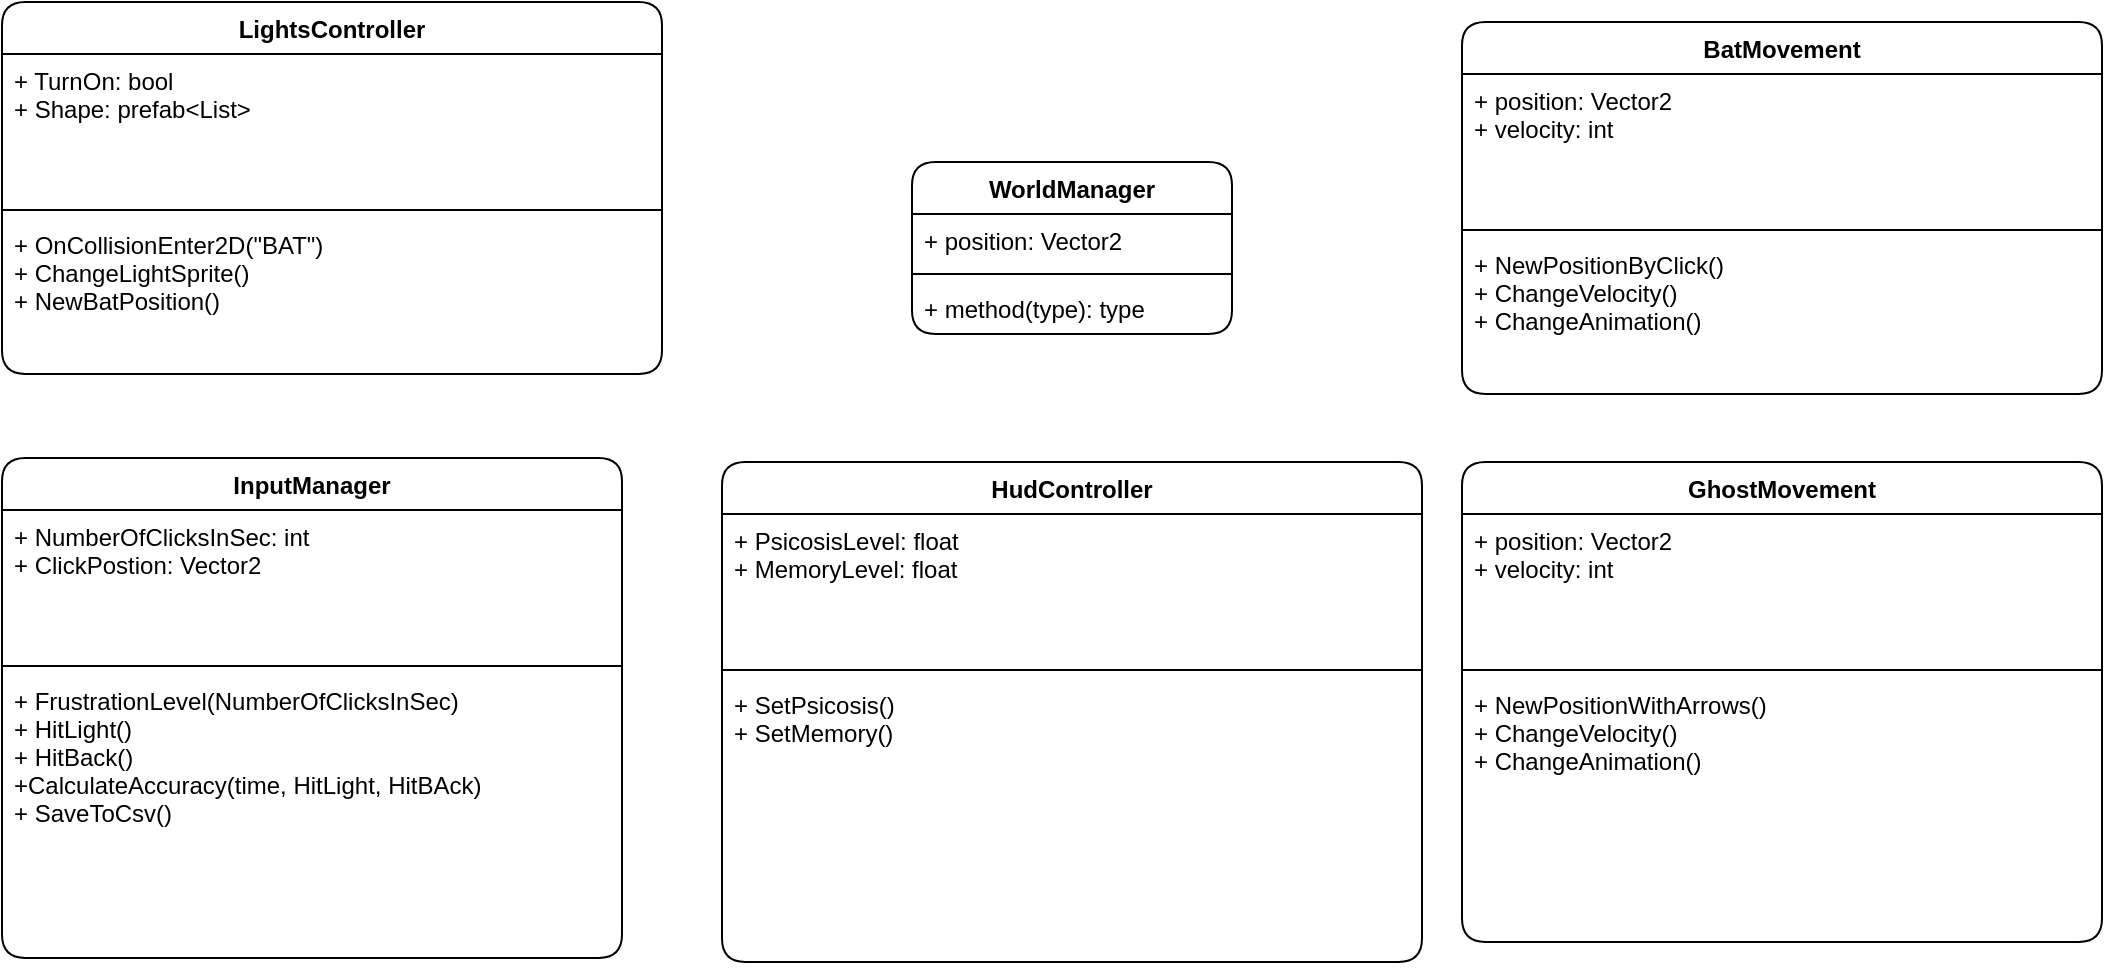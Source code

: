 <mxfile version="20.6.0" type="device"><diagram id="Pc3_68dpcBNaaPseCs8G" name="Página-1"><mxGraphModel dx="2105" dy="585" grid="1" gridSize="10" guides="1" tooltips="1" connect="1" arrows="1" fold="1" page="1" pageScale="1" pageWidth="827" pageHeight="1169" math="0" shadow="0"><root><mxCell id="0"/><mxCell id="1" parent="0"/><mxCell id="BgF1-2vEhSI1S7AkabpT-1" value="WorldManager" style="swimlane;fontStyle=1;align=center;verticalAlign=top;childLayout=stackLayout;horizontal=1;startSize=26;horizontalStack=0;resizeParent=1;resizeParentMax=0;resizeLast=0;collapsible=1;marginBottom=0;rounded=1;" vertex="1" parent="1"><mxGeometry x="275" y="140" width="160" height="86" as="geometry"/></mxCell><mxCell id="BgF1-2vEhSI1S7AkabpT-2" value="+ position: Vector2" style="text;align=left;verticalAlign=top;spacingLeft=4;spacingRight=4;overflow=hidden;rotatable=0;points=[[0,0.5],[1,0.5]];portConstraint=eastwest;rounded=1;" vertex="1" parent="BgF1-2vEhSI1S7AkabpT-1"><mxGeometry y="26" width="160" height="26" as="geometry"/></mxCell><mxCell id="BgF1-2vEhSI1S7AkabpT-3" value="" style="line;strokeWidth=1;align=left;verticalAlign=middle;spacingTop=-1;spacingLeft=3;spacingRight=3;rotatable=0;labelPosition=right;points=[];portConstraint=eastwest;rounded=1;" vertex="1" parent="BgF1-2vEhSI1S7AkabpT-1"><mxGeometry y="52" width="160" height="8" as="geometry"/></mxCell><mxCell id="BgF1-2vEhSI1S7AkabpT-4" value="+ method(type): type" style="text;align=left;verticalAlign=top;spacingLeft=4;spacingRight=4;overflow=hidden;rotatable=0;points=[[0,0.5],[1,0.5]];portConstraint=eastwest;rounded=1;" vertex="1" parent="BgF1-2vEhSI1S7AkabpT-1"><mxGeometry y="60" width="160" height="26" as="geometry"/></mxCell><mxCell id="BgF1-2vEhSI1S7AkabpT-9" value="BatMovement" style="swimlane;fontStyle=1;align=center;verticalAlign=top;childLayout=stackLayout;horizontal=1;startSize=26;horizontalStack=0;resizeParent=1;resizeParentMax=0;resizeLast=0;collapsible=1;marginBottom=0;rounded=1;" vertex="1" parent="1"><mxGeometry x="550" y="70" width="320" height="186" as="geometry"/></mxCell><mxCell id="BgF1-2vEhSI1S7AkabpT-10" value="+ position: Vector2&#10;+ velocity: int" style="text;align=left;verticalAlign=top;spacingLeft=4;spacingRight=4;overflow=hidden;rotatable=0;points=[[0,0.5],[1,0.5]];portConstraint=eastwest;rounded=1;" vertex="1" parent="BgF1-2vEhSI1S7AkabpT-9"><mxGeometry y="26" width="320" height="74" as="geometry"/></mxCell><mxCell id="BgF1-2vEhSI1S7AkabpT-11" value="" style="line;strokeWidth=1;align=left;verticalAlign=middle;spacingTop=-1;spacingLeft=3;spacingRight=3;rotatable=0;labelPosition=right;points=[];portConstraint=eastwest;rounded=1;" vertex="1" parent="BgF1-2vEhSI1S7AkabpT-9"><mxGeometry y="100" width="320" height="8" as="geometry"/></mxCell><mxCell id="BgF1-2vEhSI1S7AkabpT-12" value="+ NewPositionByClick()&#10;+ ChangeVelocity()&#10;+ ChangeAnimation()" style="text;align=left;verticalAlign=top;spacingLeft=4;spacingRight=4;overflow=hidden;rotatable=0;points=[[0,0.5],[1,0.5]];portConstraint=eastwest;rounded=1;" vertex="1" parent="BgF1-2vEhSI1S7AkabpT-9"><mxGeometry y="108" width="320" height="78" as="geometry"/></mxCell><mxCell id="BgF1-2vEhSI1S7AkabpT-13" value="GhostMovement" style="swimlane;fontStyle=1;align=center;verticalAlign=top;childLayout=stackLayout;horizontal=1;startSize=26;horizontalStack=0;resizeParent=1;resizeParentMax=0;resizeLast=0;collapsible=1;marginBottom=0;rounded=1;" vertex="1" parent="1"><mxGeometry x="550" y="290" width="320" height="240" as="geometry"/></mxCell><mxCell id="BgF1-2vEhSI1S7AkabpT-14" value="+ position: Vector2&#10;+ velocity: int" style="text;align=left;verticalAlign=top;spacingLeft=4;spacingRight=4;overflow=hidden;rotatable=0;points=[[0,0.5],[1,0.5]];portConstraint=eastwest;rounded=1;" vertex="1" parent="BgF1-2vEhSI1S7AkabpT-13"><mxGeometry y="26" width="320" height="74" as="geometry"/></mxCell><mxCell id="BgF1-2vEhSI1S7AkabpT-15" value="" style="line;strokeWidth=1;align=left;verticalAlign=middle;spacingTop=-1;spacingLeft=3;spacingRight=3;rotatable=0;labelPosition=right;points=[];portConstraint=eastwest;rounded=1;" vertex="1" parent="BgF1-2vEhSI1S7AkabpT-13"><mxGeometry y="100" width="320" height="8" as="geometry"/></mxCell><mxCell id="BgF1-2vEhSI1S7AkabpT-16" value="+ NewPositionWithArrows()&#10;+ ChangeVelocity()&#10;+ ChangeAnimation()" style="text;align=left;verticalAlign=top;spacingLeft=4;spacingRight=4;overflow=hidden;rotatable=0;points=[[0,0.5],[1,0.5]];portConstraint=eastwest;rounded=1;" vertex="1" parent="BgF1-2vEhSI1S7AkabpT-13"><mxGeometry y="108" width="320" height="132" as="geometry"/></mxCell><mxCell id="BgF1-2vEhSI1S7AkabpT-17" value="LightsController" style="swimlane;fontStyle=1;align=center;verticalAlign=top;childLayout=stackLayout;horizontal=1;startSize=26;horizontalStack=0;resizeParent=1;resizeParentMax=0;resizeLast=0;collapsible=1;marginBottom=0;rounded=1;" vertex="1" parent="1"><mxGeometry x="-180" y="60" width="330" height="186" as="geometry"/></mxCell><mxCell id="BgF1-2vEhSI1S7AkabpT-18" value="+ TurnOn: bool&#10;+ Shape: prefab&lt;List&gt;" style="text;align=left;verticalAlign=top;spacingLeft=4;spacingRight=4;overflow=hidden;rotatable=0;points=[[0,0.5],[1,0.5]];portConstraint=eastwest;rounded=1;" vertex="1" parent="BgF1-2vEhSI1S7AkabpT-17"><mxGeometry y="26" width="330" height="74" as="geometry"/></mxCell><mxCell id="BgF1-2vEhSI1S7AkabpT-19" value="" style="line;strokeWidth=1;align=left;verticalAlign=middle;spacingTop=-1;spacingLeft=3;spacingRight=3;rotatable=0;labelPosition=right;points=[];portConstraint=eastwest;rounded=1;" vertex="1" parent="BgF1-2vEhSI1S7AkabpT-17"><mxGeometry y="100" width="330" height="8" as="geometry"/></mxCell><mxCell id="BgF1-2vEhSI1S7AkabpT-20" value="+ OnCollisionEnter2D(&quot;BAT&quot;)&#10;+ ChangeLightSprite()&#10;+ NewBatPosition()" style="text;align=left;verticalAlign=top;spacingLeft=4;spacingRight=4;overflow=hidden;rotatable=0;points=[[0,0.5],[1,0.5]];portConstraint=eastwest;rounded=1;" vertex="1" parent="BgF1-2vEhSI1S7AkabpT-17"><mxGeometry y="108" width="330" height="78" as="geometry"/></mxCell><mxCell id="BgF1-2vEhSI1S7AkabpT-21" value="HudController" style="swimlane;fontStyle=1;align=center;verticalAlign=top;childLayout=stackLayout;horizontal=1;startSize=26;horizontalStack=0;resizeParent=1;resizeParentMax=0;resizeLast=0;collapsible=1;marginBottom=0;rounded=1;" vertex="1" parent="1"><mxGeometry x="180" y="290" width="350" height="250" as="geometry"/></mxCell><mxCell id="BgF1-2vEhSI1S7AkabpT-22" value="+ PsicosisLevel: float&#10;+ MemoryLevel: float" style="text;align=left;verticalAlign=top;spacingLeft=4;spacingRight=4;overflow=hidden;rotatable=0;points=[[0,0.5],[1,0.5]];portConstraint=eastwest;rounded=1;" vertex="1" parent="BgF1-2vEhSI1S7AkabpT-21"><mxGeometry y="26" width="350" height="74" as="geometry"/></mxCell><mxCell id="BgF1-2vEhSI1S7AkabpT-23" value="" style="line;strokeWidth=1;align=left;verticalAlign=middle;spacingTop=-1;spacingLeft=3;spacingRight=3;rotatable=0;labelPosition=right;points=[];portConstraint=eastwest;rounded=1;" vertex="1" parent="BgF1-2vEhSI1S7AkabpT-21"><mxGeometry y="100" width="350" height="8" as="geometry"/></mxCell><mxCell id="BgF1-2vEhSI1S7AkabpT-24" value="+ SetPsicosis()&#10;+ SetMemory()" style="text;align=left;verticalAlign=top;spacingLeft=4;spacingRight=4;overflow=hidden;rotatable=0;points=[[0,0.5],[1,0.5]];portConstraint=eastwest;rounded=1;" vertex="1" parent="BgF1-2vEhSI1S7AkabpT-21"><mxGeometry y="108" width="350" height="142" as="geometry"/></mxCell><mxCell id="BgF1-2vEhSI1S7AkabpT-34" value="InputManager" style="swimlane;fontStyle=1;align=center;verticalAlign=top;childLayout=stackLayout;horizontal=1;startSize=26;horizontalStack=0;resizeParent=1;resizeParentMax=0;resizeLast=0;collapsible=1;marginBottom=0;rounded=1;" vertex="1" parent="1"><mxGeometry x="-180" y="288" width="310" height="250" as="geometry"/></mxCell><mxCell id="BgF1-2vEhSI1S7AkabpT-35" value="+ NumberOfClicksInSec: int&#10;+ ClickPostion: Vector2" style="text;align=left;verticalAlign=top;spacingLeft=4;spacingRight=4;overflow=hidden;rotatable=0;points=[[0,0.5],[1,0.5]];portConstraint=eastwest;rounded=1;" vertex="1" parent="BgF1-2vEhSI1S7AkabpT-34"><mxGeometry y="26" width="310" height="74" as="geometry"/></mxCell><mxCell id="BgF1-2vEhSI1S7AkabpT-36" value="" style="line;strokeWidth=1;align=left;verticalAlign=middle;spacingTop=-1;spacingLeft=3;spacingRight=3;rotatable=0;labelPosition=right;points=[];portConstraint=eastwest;rounded=1;" vertex="1" parent="BgF1-2vEhSI1S7AkabpT-34"><mxGeometry y="100" width="310" height="8" as="geometry"/></mxCell><mxCell id="BgF1-2vEhSI1S7AkabpT-37" value="+ FrustrationLevel(NumberOfClicksInSec)&#10;+ HitLight()&#10;+ HitBack()&#10;+CalculateAccuracy(time, HitLight, HitBAck)&#10;+ SaveToCsv()" style="text;align=left;verticalAlign=top;spacingLeft=4;spacingRight=4;overflow=hidden;rotatable=0;points=[[0,0.5],[1,0.5]];portConstraint=eastwest;rounded=1;" vertex="1" parent="BgF1-2vEhSI1S7AkabpT-34"><mxGeometry y="108" width="310" height="142" as="geometry"/></mxCell></root></mxGraphModel></diagram></mxfile>